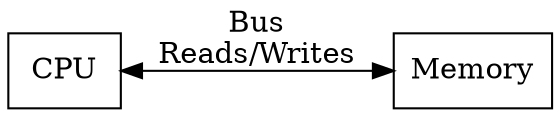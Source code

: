 digraph vonNeumannArchitecture {
    rankdir=LR;
    node [shape=box];
    
    CPU [label="CPU"];
    Memory [label="Memory"];
    
    CPU -> Memory [label="Bus\nReads/Writes", dir=both, color="black"];
}